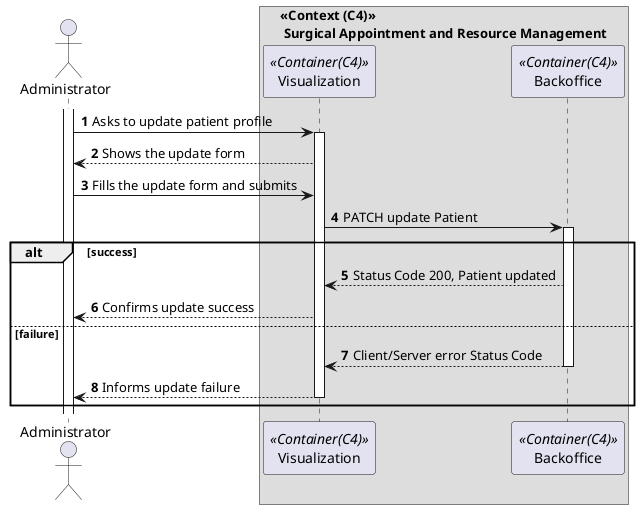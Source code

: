 @startuml
'https://plantuml.com/sequence-diagram

autonumber

actor "Administrator" as admin


box "<<Context (C4)>>\n Surgical Appointment and Resource Management"

participant Visualization as ui <<Container(C4)>>
participant Backoffice as bo <<Container(C4)>>

activate admin

admin -> ui : Asks to update patient profile

activate ui

ui --> admin : Shows the update form

admin -> ui: Fills the update form and submits


ui -> bo : PATCH update Patient 

activate bo

alt success

bo --> ui : Status Code 200, Patient updated

ui --> admin : Confirms update success

else failure

bo --> ui:  Client/Server error Status Code

deactivate bo

ui --> admin: Informs update failure

deactivate ui

end


@enduml